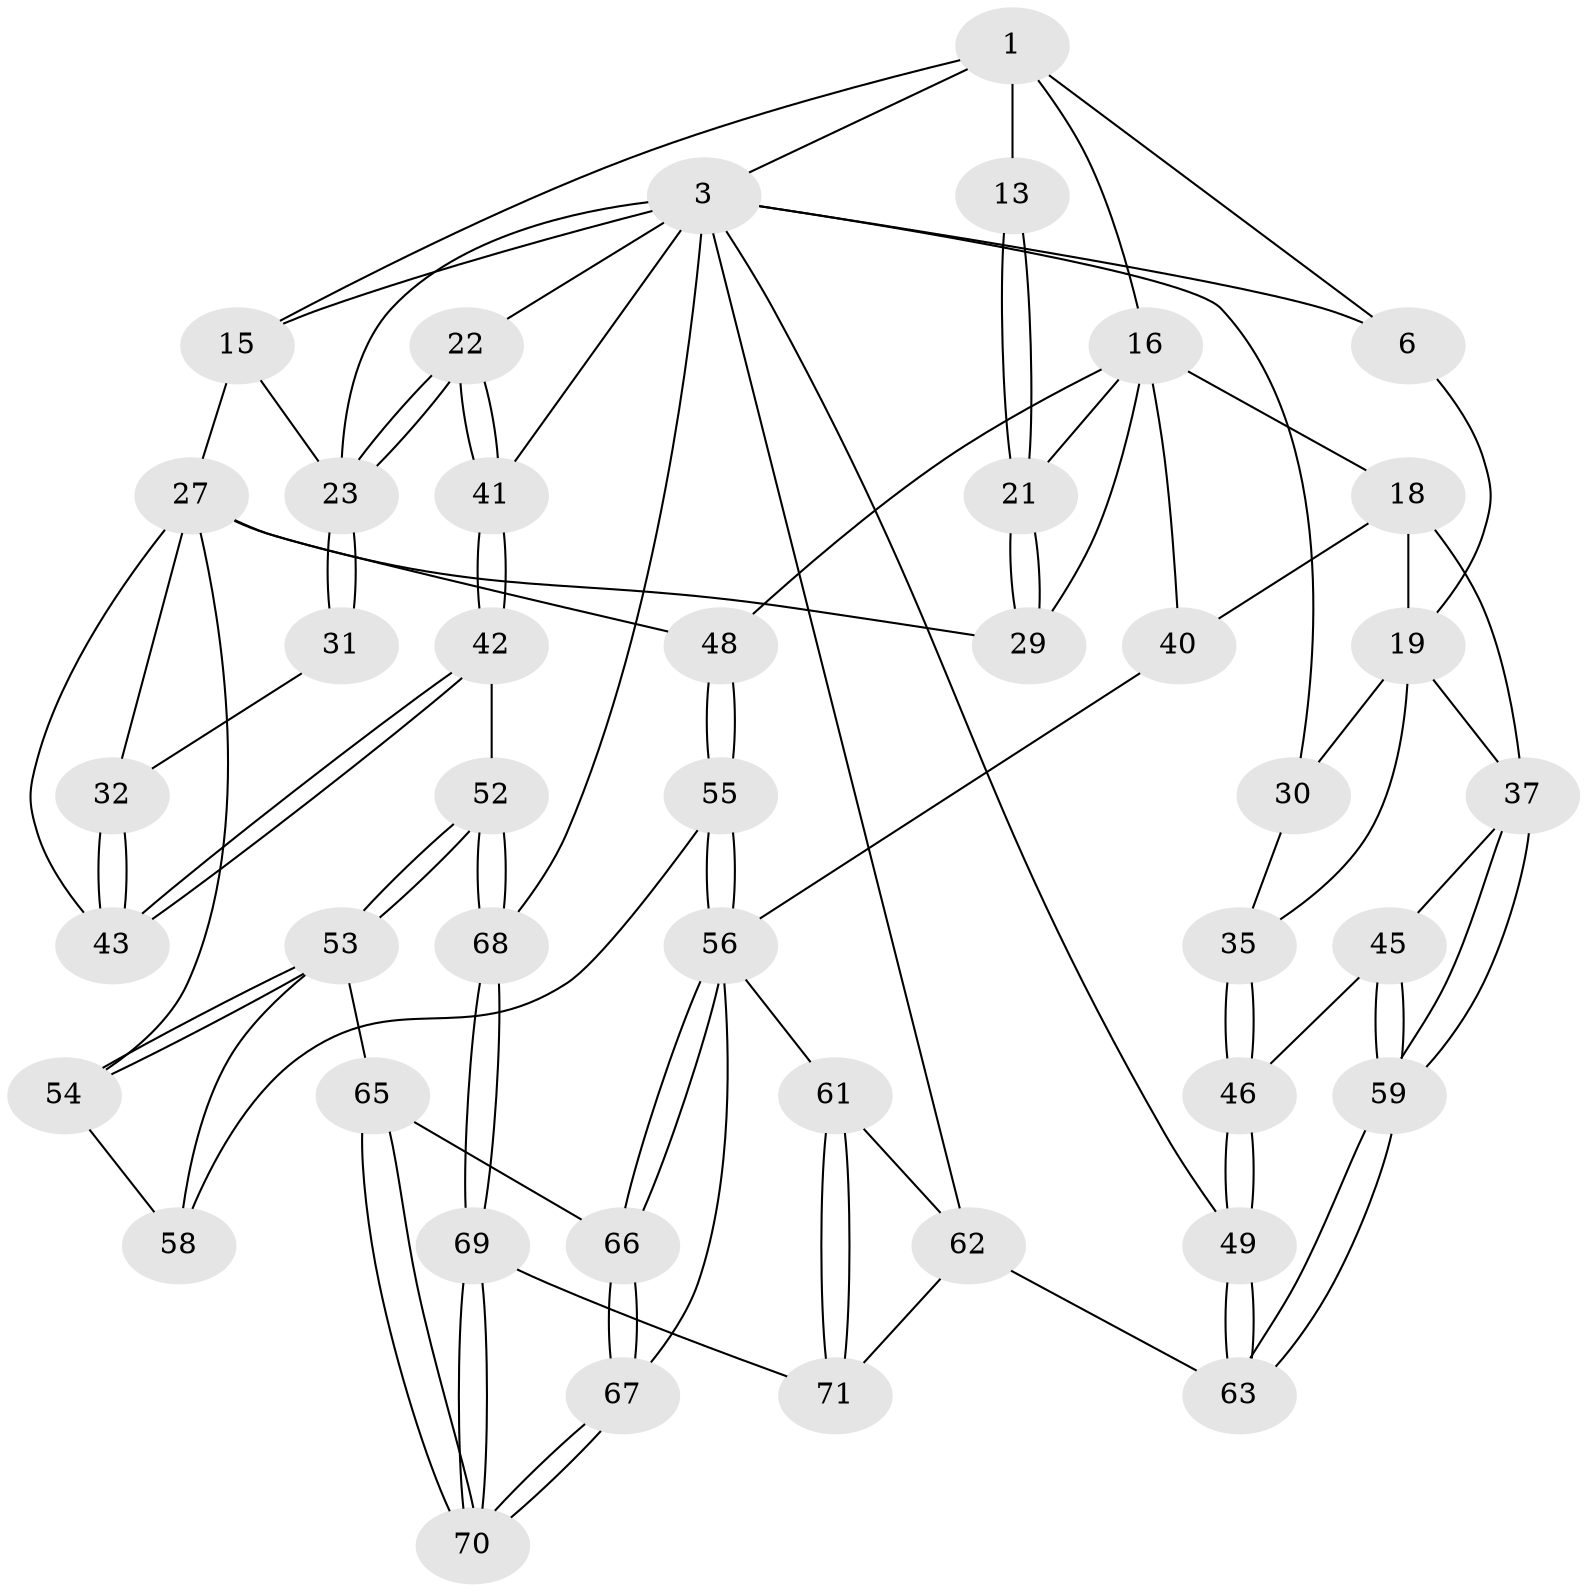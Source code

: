 // original degree distribution, {3: 0.027777777777777776, 4: 0.2222222222222222, 5: 0.5555555555555556, 6: 0.19444444444444445}
// Generated by graph-tools (version 1.1) at 2025/21/03/04/25 18:21:11]
// undirected, 43 vertices, 102 edges
graph export_dot {
graph [start="1"]
  node [color=gray90,style=filled];
  1 [pos="+0.47291875600219363+0",super="+2+8"];
  3 [pos="+0.9136239126784733+0",super="+14+4"];
  6 [pos="+0.05787570727452101+0",super="+7+11"];
  13 [pos="+0.6452903219020546+0.12418111419023126"];
  15 [pos="+0.8077705426817244+0.17632121036697904",super="+26"];
  16 [pos="+0.41596257909533874+0.2145309857138358",super="+17"];
  18 [pos="+0.3606948438600239+0.23559384593508698",super="+36"];
  19 [pos="+0.26668996686576535+0.21968869840328117",super="+34+20"];
  21 [pos="+0.6072894451519262+0.20999499826771179"];
  22 [pos="+1+0.25627369221994"];
  23 [pos="+1+0.258930506345078",super="+24"];
  27 [pos="+0.7821636716048911+0.3169511854683594",super="+28"];
  29 [pos="+0.7122506800873522+0.34392189991007044"];
  30 [pos="+0+0.045914599344084914"];
  31 [pos="+1+0.2843989660016497"];
  32 [pos="+0.9194210807327932+0.32683068211618693"];
  35 [pos="+0+0.2548470989184048"];
  37 [pos="+0.23905788773045428+0.5416227941982885",super="+38"];
  40 [pos="+0.4015800033336135+0.5517113060811896"];
  41 [pos="+1+0.669394698628183"];
  42 [pos="+1+0.6655045107938242"];
  43 [pos="+0.9441315845768028+0.5428768473007126"];
  45 [pos="+0+0.5132900742973705"];
  46 [pos="+0+0.49076591049810897"];
  48 [pos="+0.6366264631548179+0.564807394005498"];
  49 [pos="+0+1"];
  52 [pos="+0.876192604746176+0.7658936126663033"];
  53 [pos="+0.8475749620434195+0.7511723945580078",super="+64"];
  54 [pos="+0.7576443093613862+0.632913349763999"];
  55 [pos="+0.6478651477377309+0.6245910440727694"];
  56 [pos="+0.48499588514409103+0.6614737833545662",super="+57"];
  58 [pos="+0.6571691647563792+0.6382219195113126"];
  59 [pos="+0.1416635643378837+0.6111878034083927"];
  61 [pos="+0.27086826754344356+0.8364773700982611"];
  62 [pos="+0.23531514163429537+0.8312179913081921",super="+72"];
  63 [pos="+0.15661990817140828+0.8011742707587306"];
  65 [pos="+0.6144785796454353+0.7803406227657932"];
  66 [pos="+0.49384879194202014+0.6825752871325873"];
  67 [pos="+0.43986045406643876+0.8179438837527714"];
  68 [pos="+0.7003453459287506+1"];
  69 [pos="+0.6417572850221671+1"];
  70 [pos="+0.588805407741839+0.9238214116261002"];
  71 [pos="+0.44664815782378536+1"];
  1 -- 3;
  1 -- 13 [weight=2];
  1 -- 15;
  1 -- 16;
  1 -- 6;
  3 -- 15;
  3 -- 68;
  3 -- 6;
  3 -- 41;
  3 -- 49;
  3 -- 22;
  3 -- 30;
  3 -- 62;
  3 -- 23;
  6 -- 19;
  13 -- 21;
  13 -- 21;
  15 -- 27;
  15 -- 23;
  16 -- 21;
  16 -- 48;
  16 -- 18;
  16 -- 40;
  16 -- 29;
  18 -- 19;
  18 -- 40;
  18 -- 37;
  19 -- 35;
  19 -- 30;
  19 -- 37;
  21 -- 29;
  21 -- 29;
  22 -- 23;
  22 -- 23;
  22 -- 41;
  22 -- 41;
  23 -- 31 [weight=2];
  23 -- 31;
  27 -- 32;
  27 -- 48;
  27 -- 54;
  27 -- 43;
  27 -- 29;
  30 -- 35;
  31 -- 32;
  32 -- 43;
  32 -- 43;
  35 -- 46;
  35 -- 46;
  37 -- 59;
  37 -- 59;
  37 -- 45;
  40 -- 56;
  41 -- 42;
  41 -- 42;
  42 -- 43;
  42 -- 43;
  42 -- 52;
  45 -- 46;
  45 -- 59;
  45 -- 59;
  46 -- 49;
  46 -- 49;
  48 -- 55;
  48 -- 55;
  49 -- 63;
  49 -- 63;
  52 -- 53;
  52 -- 53;
  52 -- 68;
  52 -- 68;
  53 -- 54;
  53 -- 54;
  53 -- 65;
  53 -- 58;
  54 -- 58;
  55 -- 56;
  55 -- 56;
  55 -- 58;
  56 -- 66;
  56 -- 66;
  56 -- 67;
  56 -- 61;
  59 -- 63;
  59 -- 63;
  61 -- 62;
  61 -- 71;
  61 -- 71;
  62 -- 63;
  62 -- 71;
  65 -- 66;
  65 -- 70;
  65 -- 70;
  66 -- 67;
  66 -- 67;
  67 -- 70;
  67 -- 70;
  68 -- 69;
  68 -- 69;
  69 -- 70;
  69 -- 70;
  69 -- 71;
}

